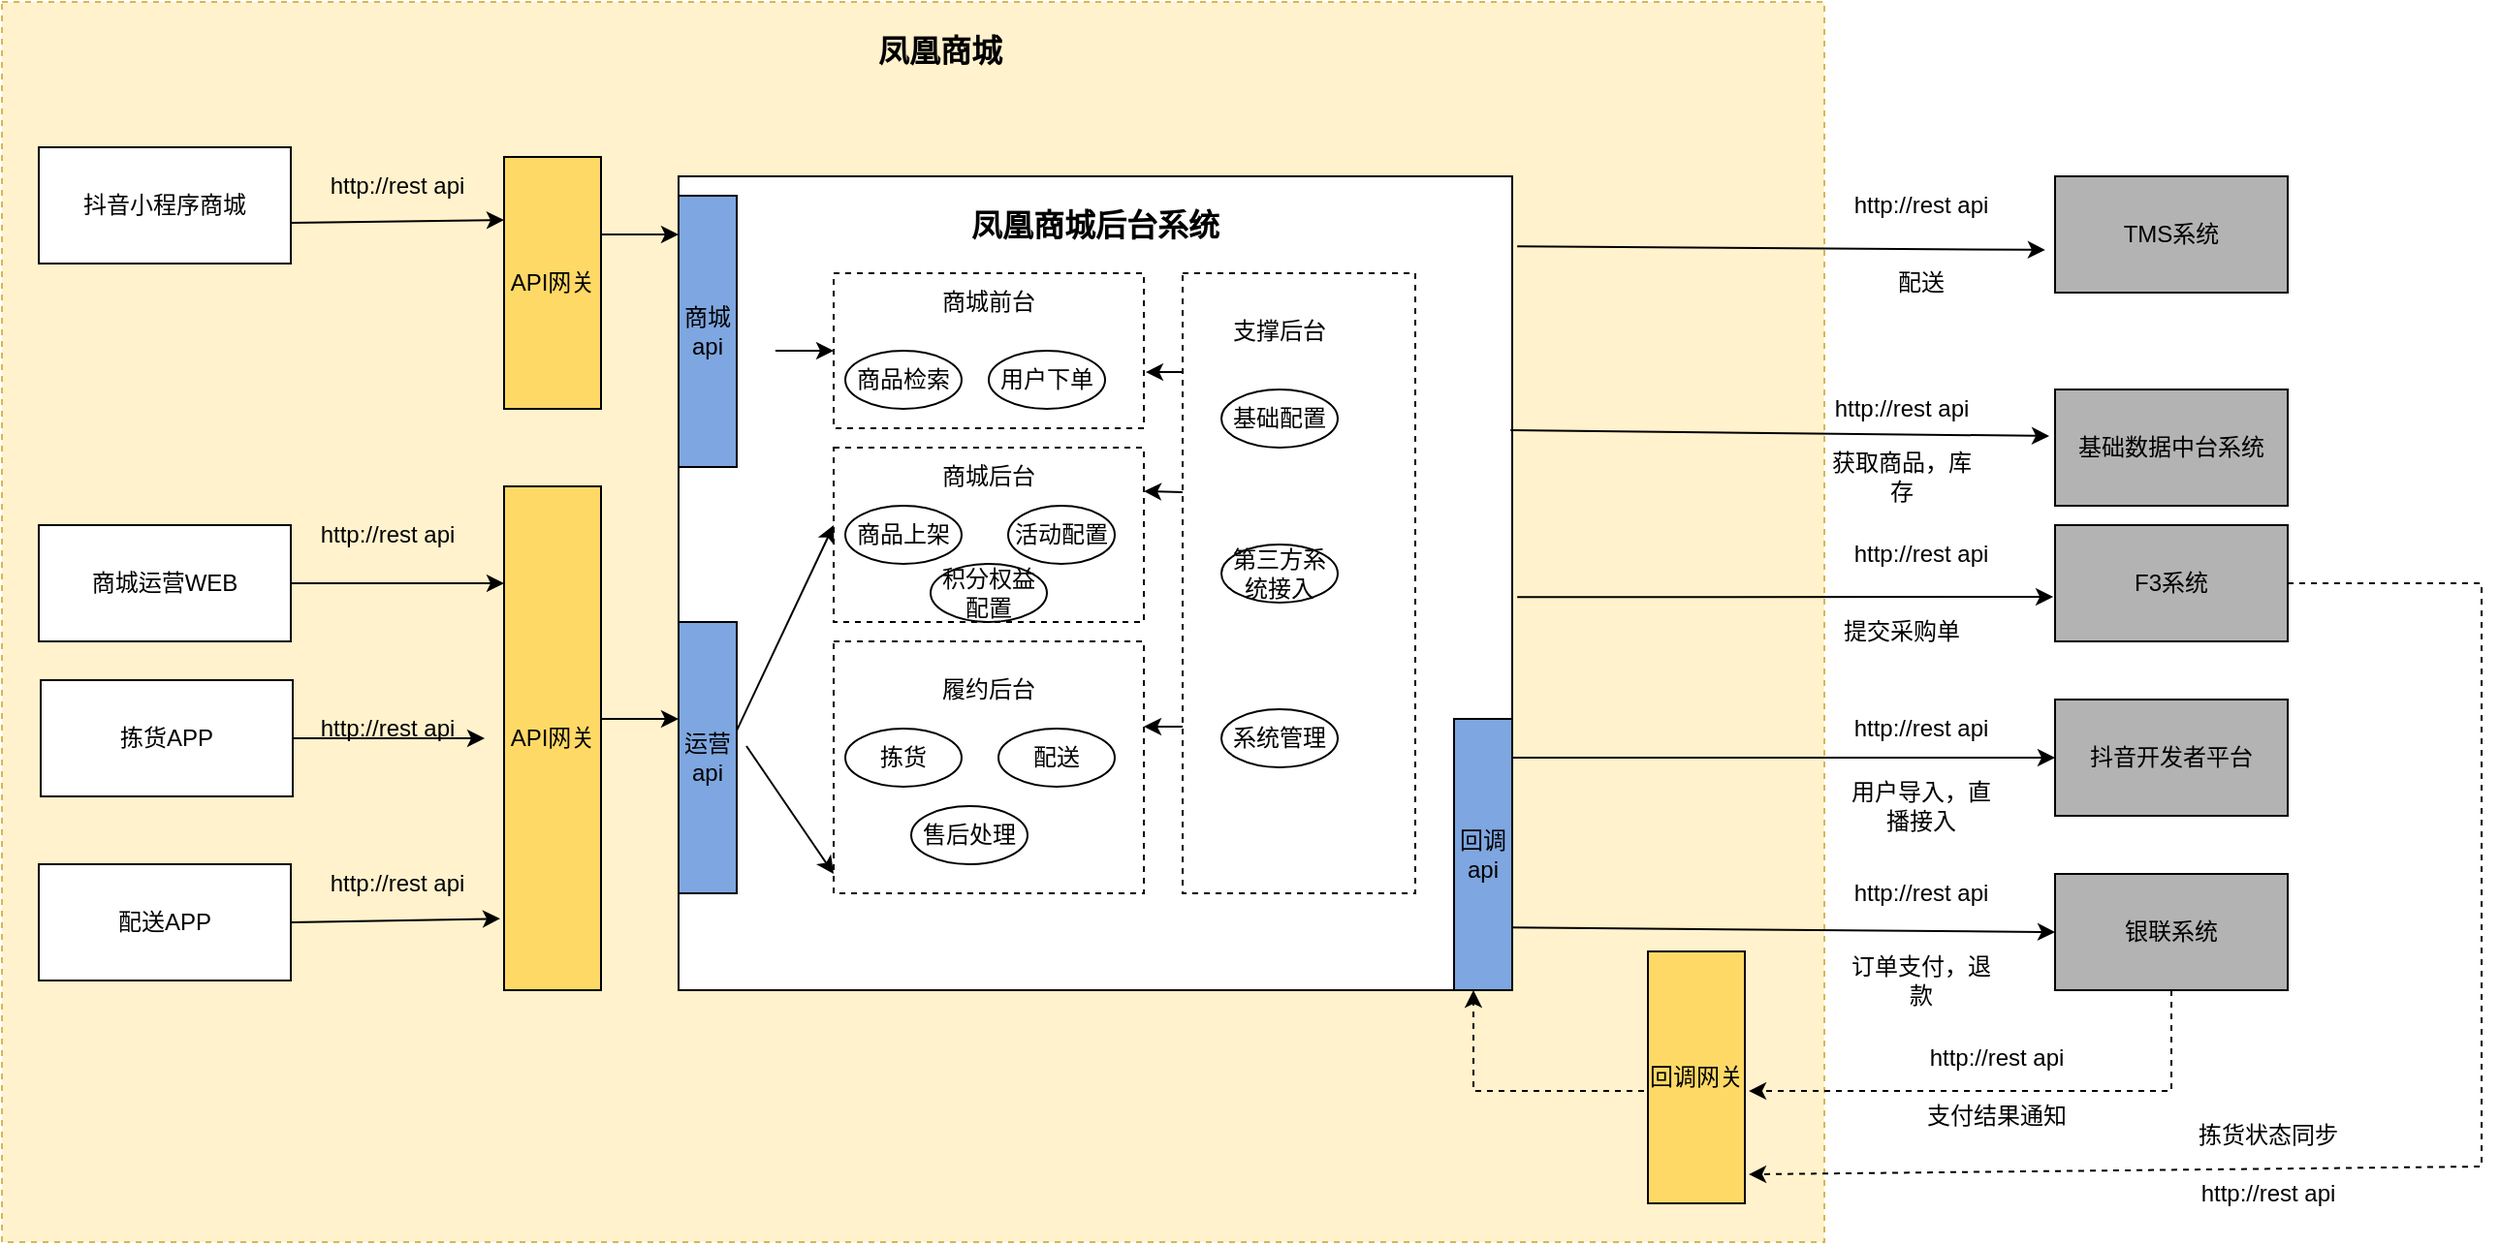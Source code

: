 <mxfile version="21.6.2" type="github">
  <diagram name="第 1 页" id="n1kHVQZ1q88pi1r-fSgN">
    <mxGraphModel dx="2261" dy="708" grid="1" gridSize="10" guides="1" tooltips="1" connect="1" arrows="1" fold="1" page="1" pageScale="1" pageWidth="827" pageHeight="1169" math="0" shadow="0">
      <root>
        <mxCell id="0" />
        <mxCell id="1" parent="0" />
        <mxCell id="NXXn3tRcf0M2-1tKFlyB-1" value="" style="rounded=0;whiteSpace=wrap;html=1;dashed=1;fillColor=#fff2cc;strokeColor=#d6b656;" parent="1" vertex="1">
          <mxGeometry x="-249" y="80" width="940" height="640" as="geometry" />
        </mxCell>
        <mxCell id="bpdRfm3bWkFXbnOVartd-1" value="" style="rounded=0;whiteSpace=wrap;html=1;" parent="1" vertex="1">
          <mxGeometry x="100" y="170" width="430" height="420" as="geometry" />
        </mxCell>
        <mxCell id="bpdRfm3bWkFXbnOVartd-2" value="TMS系统" style="rounded=0;whiteSpace=wrap;html=1;fillColor=#B3B3B3;" parent="1" vertex="1">
          <mxGeometry x="810" y="170" width="120" height="60" as="geometry" />
        </mxCell>
        <mxCell id="bpdRfm3bWkFXbnOVartd-3" value="基础数据中台系统" style="rounded=0;whiteSpace=wrap;html=1;fillColor=#B3B3B3;" parent="1" vertex="1">
          <mxGeometry x="810" y="280" width="120" height="60" as="geometry" />
        </mxCell>
        <mxCell id="bpdRfm3bWkFXbnOVartd-4" value="F3系统" style="rounded=0;whiteSpace=wrap;html=1;fillColor=#B3B3B3;" parent="1" vertex="1">
          <mxGeometry x="810" y="350" width="120" height="60" as="geometry" />
        </mxCell>
        <mxCell id="bpdRfm3bWkFXbnOVartd-5" value="抖音开发者平台" style="rounded=0;whiteSpace=wrap;html=1;fillColor=#B3B3B3;" parent="1" vertex="1">
          <mxGeometry x="810" y="440" width="120" height="60" as="geometry" />
        </mxCell>
        <mxCell id="bpdRfm3bWkFXbnOVartd-6" value="抖音小程序商城" style="rounded=0;whiteSpace=wrap;html=1;" parent="1" vertex="1">
          <mxGeometry x="-230" y="155" width="130" height="60" as="geometry" />
        </mxCell>
        <mxCell id="bpdRfm3bWkFXbnOVartd-7" value="商城运营WEB" style="rounded=0;whiteSpace=wrap;html=1;" parent="1" vertex="1">
          <mxGeometry x="-230" y="350" width="130" height="60" as="geometry" />
        </mxCell>
        <mxCell id="bpdRfm3bWkFXbnOVartd-8" value="拣货APP" style="rounded=0;whiteSpace=wrap;html=1;" parent="1" vertex="1">
          <mxGeometry x="-229" y="430" width="130" height="60" as="geometry" />
        </mxCell>
        <mxCell id="bpdRfm3bWkFXbnOVartd-9" value="配送APP" style="rounded=0;whiteSpace=wrap;html=1;" parent="1" vertex="1">
          <mxGeometry x="-230" y="525" width="130" height="60" as="geometry" />
        </mxCell>
        <mxCell id="bpdRfm3bWkFXbnOVartd-12" value="API网关" style="rounded=0;whiteSpace=wrap;html=1;fillColor=#FFD966;" parent="1" vertex="1">
          <mxGeometry x="10" y="160" width="50" height="130" as="geometry" />
        </mxCell>
        <mxCell id="bpdRfm3bWkFXbnOVartd-14" value="&lt;span style=&quot;font-weight: normal;&quot;&gt;API网关&lt;/span&gt;" style="rounded=0;whiteSpace=wrap;html=1;fontStyle=1;fillColor=#FFD966;" parent="1" vertex="1">
          <mxGeometry x="10" y="330" width="50" height="260" as="geometry" />
        </mxCell>
        <mxCell id="bpdRfm3bWkFXbnOVartd-16" value="" style="rounded=0;whiteSpace=wrap;html=1;dashed=1;" parent="1" vertex="1">
          <mxGeometry x="360" y="220" width="120" height="320" as="geometry" />
        </mxCell>
        <mxCell id="bpdRfm3bWkFXbnOVartd-21" value="" style="rounded=0;whiteSpace=wrap;html=1;dashed=1;" parent="1" vertex="1">
          <mxGeometry x="180" y="220" width="160" height="80" as="geometry" />
        </mxCell>
        <mxCell id="bpdRfm3bWkFXbnOVartd-22" value="" style="rounded=0;whiteSpace=wrap;html=1;dashed=1;" parent="1" vertex="1">
          <mxGeometry x="180" y="310" width="160" height="90" as="geometry" />
        </mxCell>
        <mxCell id="bpdRfm3bWkFXbnOVartd-24" value="&lt;b&gt;&lt;font style=&quot;font-size: 16px;&quot;&gt;凤凰商城后台系统&lt;/font&gt;&lt;/b&gt;" style="text;html=1;strokeColor=none;fillColor=none;align=center;verticalAlign=middle;whiteSpace=wrap;rounded=0;" parent="1" vertex="1">
          <mxGeometry x="240" y="180" width="150" height="30" as="geometry" />
        </mxCell>
        <mxCell id="bpdRfm3bWkFXbnOVartd-25" value="" style="endArrow=classic;html=1;rounded=0;exitX=1;exitY=0.5;exitDx=0;exitDy=0;" parent="1" source="bpdRfm3bWkFXbnOVartd-7" edge="1">
          <mxGeometry width="50" height="50" relative="1" as="geometry">
            <mxPoint x="-30" y="200" as="sourcePoint" />
            <mxPoint x="10" y="380" as="targetPoint" />
          </mxGeometry>
        </mxCell>
        <mxCell id="bpdRfm3bWkFXbnOVartd-26" value="" style="endArrow=classic;html=1;rounded=0;" parent="1" edge="1">
          <mxGeometry width="50" height="50" relative="1" as="geometry">
            <mxPoint x="60" y="200" as="sourcePoint" />
            <mxPoint x="100" y="200" as="targetPoint" />
          </mxGeometry>
        </mxCell>
        <mxCell id="bpdRfm3bWkFXbnOVartd-27" value="" style="endArrow=classic;html=1;rounded=0;exitX=1;exitY=0.65;exitDx=0;exitDy=0;exitPerimeter=0;entryX=0;entryY=0.25;entryDx=0;entryDy=0;" parent="1" source="bpdRfm3bWkFXbnOVartd-6" edge="1" target="bpdRfm3bWkFXbnOVartd-12">
          <mxGeometry width="50" height="50" relative="1" as="geometry">
            <mxPoint x="-30" y="370" as="sourcePoint" />
            <mxPoint y="370" as="targetPoint" />
          </mxGeometry>
        </mxCell>
        <mxCell id="bpdRfm3bWkFXbnOVartd-29" value="" style="endArrow=classic;html=1;rounded=0;exitX=1;exitY=0.5;exitDx=0;exitDy=0;" parent="1" source="bpdRfm3bWkFXbnOVartd-8" edge="1">
          <mxGeometry width="50" height="50" relative="1" as="geometry">
            <mxPoint x="-20" y="380" as="sourcePoint" />
            <mxPoint y="460" as="targetPoint" />
          </mxGeometry>
        </mxCell>
        <mxCell id="bpdRfm3bWkFXbnOVartd-30" value="" style="endArrow=classic;html=1;rounded=0;entryX=-0.04;entryY=0.858;entryDx=0;entryDy=0;entryPerimeter=0;exitX=1;exitY=0.5;exitDx=0;exitDy=0;" parent="1" source="bpdRfm3bWkFXbnOVartd-9" target="bpdRfm3bWkFXbnOVartd-14" edge="1">
          <mxGeometry width="50" height="50" relative="1" as="geometry">
            <mxPoint x="-20" y="380" as="sourcePoint" />
            <mxPoint x="10" y="380" as="targetPoint" />
          </mxGeometry>
        </mxCell>
        <mxCell id="bpdRfm3bWkFXbnOVartd-31" value="" style="endArrow=classic;html=1;rounded=0;" parent="1" edge="1">
          <mxGeometry width="50" height="50" relative="1" as="geometry">
            <mxPoint x="60" y="450" as="sourcePoint" />
            <mxPoint x="100" y="450" as="targetPoint" />
          </mxGeometry>
        </mxCell>
        <mxCell id="bpdRfm3bWkFXbnOVartd-32" value="" style="endArrow=classic;html=1;rounded=0;entryX=-0.042;entryY=0.633;entryDx=0;entryDy=0;entryPerimeter=0;exitX=1.006;exitY=0.086;exitDx=0;exitDy=0;exitPerimeter=0;" parent="1" target="bpdRfm3bWkFXbnOVartd-2" edge="1" source="bpdRfm3bWkFXbnOVartd-1">
          <mxGeometry width="50" height="50" relative="1" as="geometry">
            <mxPoint x="650" y="210" as="sourcePoint" />
            <mxPoint x="700" y="210" as="targetPoint" />
          </mxGeometry>
        </mxCell>
        <mxCell id="bpdRfm3bWkFXbnOVartd-33" value="银联系统" style="rounded=0;whiteSpace=wrap;html=1;fillColor=#B3B3B3;" parent="1" vertex="1">
          <mxGeometry x="810" y="530" width="120" height="60" as="geometry" />
        </mxCell>
        <mxCell id="bpdRfm3bWkFXbnOVartd-35" value="" style="endArrow=classic;html=1;rounded=0;entryX=-0.025;entryY=0.4;entryDx=0;entryDy=0;entryPerimeter=0;exitX=0.998;exitY=0.312;exitDx=0;exitDy=0;exitPerimeter=0;" parent="1" source="bpdRfm3bWkFXbnOVartd-1" target="bpdRfm3bWkFXbnOVartd-3" edge="1">
          <mxGeometry width="50" height="50" relative="1" as="geometry">
            <mxPoint x="660" y="220" as="sourcePoint" />
            <mxPoint x="700" y="283" as="targetPoint" />
          </mxGeometry>
        </mxCell>
        <mxCell id="bpdRfm3bWkFXbnOVartd-36" value="" style="endArrow=classic;html=1;rounded=0;exitX=1.006;exitY=0.517;exitDx=0;exitDy=0;exitPerimeter=0;entryX=-0.008;entryY=0.617;entryDx=0;entryDy=0;entryPerimeter=0;" parent="1" source="bpdRfm3bWkFXbnOVartd-1" target="bpdRfm3bWkFXbnOVartd-4" edge="1">
          <mxGeometry width="50" height="50" relative="1" as="geometry">
            <mxPoint x="659" y="293" as="sourcePoint" />
            <mxPoint x="710" y="293" as="targetPoint" />
          </mxGeometry>
        </mxCell>
        <mxCell id="bpdRfm3bWkFXbnOVartd-37" value="" style="endArrow=classic;html=1;rounded=0;entryX=0;entryY=0.5;entryDx=0;entryDy=0;" parent="1" target="bpdRfm3bWkFXbnOVartd-5" edge="1">
          <mxGeometry width="50" height="50" relative="1" as="geometry">
            <mxPoint x="530" y="470" as="sourcePoint" />
            <mxPoint x="700" y="420" as="targetPoint" />
          </mxGeometry>
        </mxCell>
        <mxCell id="bpdRfm3bWkFXbnOVartd-38" value="" style="endArrow=classic;html=1;rounded=0;entryX=0;entryY=0.5;entryDx=0;entryDy=0;exitX=0.999;exitY=0.923;exitDx=0;exitDy=0;exitPerimeter=0;" parent="1" target="bpdRfm3bWkFXbnOVartd-33" edge="1" source="bpdRfm3bWkFXbnOVartd-1">
          <mxGeometry width="50" height="50" relative="1" as="geometry">
            <mxPoint x="650" y="560" as="sourcePoint" />
            <mxPoint x="700" y="510" as="targetPoint" />
          </mxGeometry>
        </mxCell>
        <mxCell id="bpdRfm3bWkFXbnOVartd-39" value="http://rest api" style="text;html=1;strokeColor=none;fillColor=none;align=center;verticalAlign=middle;whiteSpace=wrap;rounded=0;" parent="1" vertex="1">
          <mxGeometry x="-85" y="160" width="80" height="30" as="geometry" />
        </mxCell>
        <mxCell id="bpdRfm3bWkFXbnOVartd-40" value="http://rest api" style="text;html=1;strokeColor=none;fillColor=none;align=center;verticalAlign=middle;whiteSpace=wrap;rounded=0;" parent="1" vertex="1">
          <mxGeometry x="-90" y="340" width="80" height="30" as="geometry" />
        </mxCell>
        <mxCell id="bpdRfm3bWkFXbnOVartd-41" value="http://rest api" style="text;html=1;strokeColor=none;fillColor=none;align=center;verticalAlign=middle;whiteSpace=wrap;rounded=0;" parent="1" vertex="1">
          <mxGeometry x="-90" y="440" width="80" height="30" as="geometry" />
        </mxCell>
        <mxCell id="bpdRfm3bWkFXbnOVartd-42" value="http://rest api" style="text;html=1;strokeColor=none;fillColor=none;align=center;verticalAlign=middle;whiteSpace=wrap;rounded=0;" parent="1" vertex="1">
          <mxGeometry x="-85" y="520" width="80" height="30" as="geometry" />
        </mxCell>
        <mxCell id="bpdRfm3bWkFXbnOVartd-43" value="http://rest api" style="text;html=1;strokeColor=none;fillColor=none;align=center;verticalAlign=middle;whiteSpace=wrap;rounded=0;" parent="1" vertex="1">
          <mxGeometry x="701" y="170" width="80" height="30" as="geometry" />
        </mxCell>
        <mxCell id="bpdRfm3bWkFXbnOVartd-44" value="http://rest api" style="text;html=1;strokeColor=none;fillColor=none;align=center;verticalAlign=middle;whiteSpace=wrap;rounded=0;" parent="1" vertex="1">
          <mxGeometry x="691" y="275" width="80" height="30" as="geometry" />
        </mxCell>
        <mxCell id="bpdRfm3bWkFXbnOVartd-45" value="获取商品，库存" style="text;html=1;strokeColor=none;fillColor=none;align=center;verticalAlign=middle;whiteSpace=wrap;rounded=0;" parent="1" vertex="1">
          <mxGeometry x="691" y="310" width="80" height="30" as="geometry" />
        </mxCell>
        <mxCell id="bpdRfm3bWkFXbnOVartd-46" value="配送" style="text;html=1;strokeColor=none;fillColor=none;align=center;verticalAlign=middle;whiteSpace=wrap;rounded=0;" parent="1" vertex="1">
          <mxGeometry x="711" y="210" width="60" height="30" as="geometry" />
        </mxCell>
        <mxCell id="bpdRfm3bWkFXbnOVartd-48" value="提交采购单" style="text;html=1;strokeColor=none;fillColor=none;align=center;verticalAlign=middle;whiteSpace=wrap;rounded=0;" parent="1" vertex="1">
          <mxGeometry x="691" y="390" width="80" height="30" as="geometry" />
        </mxCell>
        <mxCell id="bpdRfm3bWkFXbnOVartd-49" value="用户导入，直播接入" style="text;html=1;strokeColor=none;fillColor=none;align=center;verticalAlign=middle;whiteSpace=wrap;rounded=0;" parent="1" vertex="1">
          <mxGeometry x="701" y="480" width="80" height="30" as="geometry" />
        </mxCell>
        <mxCell id="bpdRfm3bWkFXbnOVartd-50" value="订单支付，退款" style="text;html=1;strokeColor=none;fillColor=none;align=center;verticalAlign=middle;whiteSpace=wrap;rounded=0;" parent="1" vertex="1">
          <mxGeometry x="701" y="570" width="80" height="30" as="geometry" />
        </mxCell>
        <mxCell id="bpdRfm3bWkFXbnOVartd-51" value="http://rest api" style="text;html=1;strokeColor=none;fillColor=none;align=center;verticalAlign=middle;whiteSpace=wrap;rounded=0;" parent="1" vertex="1">
          <mxGeometry x="701" y="440" width="80" height="30" as="geometry" />
        </mxCell>
        <mxCell id="bpdRfm3bWkFXbnOVartd-52" value="http://rest api" style="text;html=1;strokeColor=none;fillColor=none;align=center;verticalAlign=middle;whiteSpace=wrap;rounded=0;" parent="1" vertex="1">
          <mxGeometry x="701" y="350" width="80" height="30" as="geometry" />
        </mxCell>
        <mxCell id="bpdRfm3bWkFXbnOVartd-53" value="http://rest api" style="text;html=1;strokeColor=none;fillColor=none;align=center;verticalAlign=middle;whiteSpace=wrap;rounded=0;" parent="1" vertex="1">
          <mxGeometry x="701" y="525" width="80" height="30" as="geometry" />
        </mxCell>
        <mxCell id="E-hgZjpFLZdO0XS5hYdN-1" value="回调网关" style="rounded=0;whiteSpace=wrap;html=1;fillColor=#FFD966;" vertex="1" parent="1">
          <mxGeometry x="600" y="570" width="50" height="130" as="geometry" />
        </mxCell>
        <mxCell id="E-hgZjpFLZdO0XS5hYdN-2" value="" style="endArrow=classic;html=1;rounded=0;exitX=0.5;exitY=1;exitDx=0;exitDy=0;entryX=1.04;entryY=0.554;entryDx=0;entryDy=0;dashed=1;entryPerimeter=0;" edge="1" parent="1" source="bpdRfm3bWkFXbnOVartd-33" target="E-hgZjpFLZdO0XS5hYdN-1">
          <mxGeometry width="50" height="50" relative="1" as="geometry">
            <mxPoint x="930" y="700" as="sourcePoint" />
            <mxPoint x="980" y="650" as="targetPoint" />
            <Array as="points">
              <mxPoint x="870" y="642" />
            </Array>
          </mxGeometry>
        </mxCell>
        <mxCell id="E-hgZjpFLZdO0XS5hYdN-3" value="" style="endArrow=classic;html=1;rounded=0;dashed=1;exitX=-0.04;exitY=0.554;exitDx=0;exitDy=0;exitPerimeter=0;entryX=0.333;entryY=1;entryDx=0;entryDy=0;entryPerimeter=0;" edge="1" parent="1" source="E-hgZjpFLZdO0XS5hYdN-1" target="E-hgZjpFLZdO0XS5hYdN-54">
          <mxGeometry width="50" height="50" relative="1" as="geometry">
            <mxPoint x="730" y="700" as="sourcePoint" />
            <mxPoint x="520" y="590" as="targetPoint" />
            <Array as="points">
              <mxPoint x="510" y="642" />
            </Array>
          </mxGeometry>
        </mxCell>
        <mxCell id="E-hgZjpFLZdO0XS5hYdN-5" value="商城api" style="rounded=0;whiteSpace=wrap;html=1;fillColor=#7EA6E0;" vertex="1" parent="1">
          <mxGeometry x="100" y="180" width="30" height="140" as="geometry" />
        </mxCell>
        <mxCell id="E-hgZjpFLZdO0XS5hYdN-6" value="运营api" style="rounded=0;whiteSpace=wrap;html=1;fillColor=#7EA6E0;" vertex="1" parent="1">
          <mxGeometry x="100" y="400" width="30" height="140" as="geometry" />
        </mxCell>
        <mxCell id="E-hgZjpFLZdO0XS5hYdN-12" value="" style="endArrow=classic;html=1;rounded=0;dashed=1;entryX=1.04;entryY=0.885;entryDx=0;entryDy=0;entryPerimeter=0;" edge="1" parent="1" target="E-hgZjpFLZdO0XS5hYdN-1">
          <mxGeometry width="50" height="50" relative="1" as="geometry">
            <mxPoint x="930" y="380" as="sourcePoint" />
            <mxPoint x="650" y="680" as="targetPoint" />
            <Array as="points">
              <mxPoint x="1030" y="380" />
              <mxPoint x="1030" y="681" />
            </Array>
          </mxGeometry>
        </mxCell>
        <mxCell id="E-hgZjpFLZdO0XS5hYdN-21" value="&lt;b&gt;&lt;font style=&quot;font-size: 16px;&quot;&gt;凤凰商城&lt;/font&gt;&lt;/b&gt;" style="text;html=1;strokeColor=none;fillColor=none;align=center;verticalAlign=middle;whiteSpace=wrap;rounded=0;" vertex="1" parent="1">
          <mxGeometry x="160" y="90" width="150" height="30" as="geometry" />
        </mxCell>
        <mxCell id="E-hgZjpFLZdO0XS5hYdN-22" value="" style="endArrow=classic;html=1;rounded=0;entryX=0;entryY=0.5;entryDx=0;entryDy=0;" edge="1" parent="1" target="bpdRfm3bWkFXbnOVartd-21">
          <mxGeometry width="50" height="50" relative="1" as="geometry">
            <mxPoint x="150" y="260" as="sourcePoint" />
            <mxPoint x="200" y="210" as="targetPoint" />
          </mxGeometry>
        </mxCell>
        <mxCell id="E-hgZjpFLZdO0XS5hYdN-23" value="" style="endArrow=classic;html=1;rounded=0;exitX=1;exitY=0.4;exitDx=0;exitDy=0;exitPerimeter=0;" edge="1" parent="1" source="E-hgZjpFLZdO0XS5hYdN-6">
          <mxGeometry width="50" height="50" relative="1" as="geometry">
            <mxPoint x="130" y="400" as="sourcePoint" />
            <mxPoint x="180" y="350" as="targetPoint" />
          </mxGeometry>
        </mxCell>
        <mxCell id="E-hgZjpFLZdO0XS5hYdN-25" value="" style="endArrow=classic;html=1;rounded=0;entryX=0;entryY=0.5;entryDx=0;entryDy=0;exitX=1.167;exitY=0.457;exitDx=0;exitDy=0;exitPerimeter=0;" edge="1" parent="1" source="E-hgZjpFLZdO0XS5hYdN-6">
          <mxGeometry width="50" height="50" relative="1" as="geometry">
            <mxPoint x="180" y="470" as="sourcePoint" />
            <mxPoint x="180" y="530" as="targetPoint" />
          </mxGeometry>
        </mxCell>
        <mxCell id="E-hgZjpFLZdO0XS5hYdN-29" value="" style="rounded=0;whiteSpace=wrap;html=1;dashed=1;" vertex="1" parent="1">
          <mxGeometry x="180" y="410" width="160" height="130" as="geometry" />
        </mxCell>
        <mxCell id="E-hgZjpFLZdO0XS5hYdN-30" value="拣货" style="ellipse;whiteSpace=wrap;html=1;" vertex="1" parent="1">
          <mxGeometry x="186" y="455" width="60" height="30" as="geometry" />
        </mxCell>
        <mxCell id="E-hgZjpFLZdO0XS5hYdN-31" value="配送" style="ellipse;whiteSpace=wrap;html=1;" vertex="1" parent="1">
          <mxGeometry x="265" y="455" width="60" height="30" as="geometry" />
        </mxCell>
        <mxCell id="E-hgZjpFLZdO0XS5hYdN-32" value="售后处理" style="ellipse;whiteSpace=wrap;html=1;" vertex="1" parent="1">
          <mxGeometry x="220" y="495" width="60" height="30" as="geometry" />
        </mxCell>
        <mxCell id="E-hgZjpFLZdO0XS5hYdN-34" value="履约后台" style="text;html=1;strokeColor=none;fillColor=none;align=center;verticalAlign=middle;whiteSpace=wrap;rounded=0;" vertex="1" parent="1">
          <mxGeometry x="230" y="420" width="60" height="30" as="geometry" />
        </mxCell>
        <mxCell id="E-hgZjpFLZdO0XS5hYdN-35" value="商城后台" style="text;html=1;strokeColor=none;fillColor=none;align=center;verticalAlign=middle;whiteSpace=wrap;rounded=0;" vertex="1" parent="1">
          <mxGeometry x="230" y="310" width="60" height="30" as="geometry" />
        </mxCell>
        <mxCell id="E-hgZjpFLZdO0XS5hYdN-36" value="商品上架" style="ellipse;whiteSpace=wrap;html=1;" vertex="1" parent="1">
          <mxGeometry x="186" y="340" width="60" height="30" as="geometry" />
        </mxCell>
        <mxCell id="E-hgZjpFLZdO0XS5hYdN-37" value="活动配置" style="ellipse;whiteSpace=wrap;html=1;" vertex="1" parent="1">
          <mxGeometry x="270" y="340" width="55" height="30" as="geometry" />
        </mxCell>
        <mxCell id="E-hgZjpFLZdO0XS5hYdN-38" value="积分权益配置" style="ellipse;whiteSpace=wrap;html=1;" vertex="1" parent="1">
          <mxGeometry x="230" y="370" width="60" height="30" as="geometry" />
        </mxCell>
        <mxCell id="E-hgZjpFLZdO0XS5hYdN-40" value="商城前台" style="text;html=1;strokeColor=none;fillColor=none;align=center;verticalAlign=middle;whiteSpace=wrap;rounded=0;" vertex="1" parent="1">
          <mxGeometry x="230" y="220" width="60" height="30" as="geometry" />
        </mxCell>
        <mxCell id="E-hgZjpFLZdO0XS5hYdN-41" value="商品检索" style="ellipse;whiteSpace=wrap;html=1;" vertex="1" parent="1">
          <mxGeometry x="186" y="260" width="60" height="30" as="geometry" />
        </mxCell>
        <mxCell id="E-hgZjpFLZdO0XS5hYdN-42" value="用户下单" style="ellipse;whiteSpace=wrap;html=1;" vertex="1" parent="1">
          <mxGeometry x="260" y="260" width="60" height="30" as="geometry" />
        </mxCell>
        <mxCell id="E-hgZjpFLZdO0XS5hYdN-43" value="支撑后台" style="text;html=1;strokeColor=none;fillColor=none;align=center;verticalAlign=middle;whiteSpace=wrap;rounded=0;" vertex="1" parent="1">
          <mxGeometry x="380" y="235" width="60" height="30" as="geometry" />
        </mxCell>
        <mxCell id="E-hgZjpFLZdO0XS5hYdN-44" value="基础配置" style="ellipse;whiteSpace=wrap;html=1;" vertex="1" parent="1">
          <mxGeometry x="380" y="280" width="60" height="30" as="geometry" />
        </mxCell>
        <mxCell id="E-hgZjpFLZdO0XS5hYdN-45" value="第三方系统接入" style="ellipse;whiteSpace=wrap;html=1;" vertex="1" parent="1">
          <mxGeometry x="380" y="360" width="60" height="30" as="geometry" />
        </mxCell>
        <mxCell id="E-hgZjpFLZdO0XS5hYdN-46" value="系统管理" style="ellipse;whiteSpace=wrap;html=1;" vertex="1" parent="1">
          <mxGeometry x="380" y="445" width="60" height="30" as="geometry" />
        </mxCell>
        <mxCell id="E-hgZjpFLZdO0XS5hYdN-49" value="支付结果通知" style="text;html=1;strokeColor=none;fillColor=none;align=center;verticalAlign=middle;whiteSpace=wrap;rounded=0;" vertex="1" parent="1">
          <mxGeometry x="740" y="640" width="80" height="30" as="geometry" />
        </mxCell>
        <mxCell id="E-hgZjpFLZdO0XS5hYdN-51" value="拣货状态同步" style="text;html=1;strokeColor=none;fillColor=none;align=center;verticalAlign=middle;whiteSpace=wrap;rounded=0;" vertex="1" parent="1">
          <mxGeometry x="880" y="650" width="80" height="30" as="geometry" />
        </mxCell>
        <mxCell id="E-hgZjpFLZdO0XS5hYdN-52" value="http://rest api" style="text;html=1;strokeColor=none;fillColor=none;align=center;verticalAlign=middle;whiteSpace=wrap;rounded=0;" vertex="1" parent="1">
          <mxGeometry x="880" y="680" width="80" height="30" as="geometry" />
        </mxCell>
        <mxCell id="E-hgZjpFLZdO0XS5hYdN-53" value="http://rest api" style="text;html=1;strokeColor=none;fillColor=none;align=center;verticalAlign=middle;whiteSpace=wrap;rounded=0;" vertex="1" parent="1">
          <mxGeometry x="740" y="610" width="80" height="30" as="geometry" />
        </mxCell>
        <mxCell id="E-hgZjpFLZdO0XS5hYdN-54" value="回调api" style="rounded=0;whiteSpace=wrap;html=1;fillColor=#7EA6E0;" vertex="1" parent="1">
          <mxGeometry x="500" y="450" width="30" height="140" as="geometry" />
        </mxCell>
        <mxCell id="E-hgZjpFLZdO0XS5hYdN-55" value="" style="endArrow=classic;html=1;rounded=0;entryX=1;entryY=0.25;entryDx=0;entryDy=0;exitX=0;exitY=0.353;exitDx=0;exitDy=0;exitPerimeter=0;" edge="1" parent="1" source="bpdRfm3bWkFXbnOVartd-16" target="bpdRfm3bWkFXbnOVartd-22">
          <mxGeometry width="50" height="50" relative="1" as="geometry">
            <mxPoint x="320" y="380" as="sourcePoint" />
            <mxPoint x="370" y="330" as="targetPoint" />
          </mxGeometry>
        </mxCell>
        <mxCell id="E-hgZjpFLZdO0XS5hYdN-56" value="" style="endArrow=classic;html=1;rounded=0;" edge="1" parent="1">
          <mxGeometry width="50" height="50" relative="1" as="geometry">
            <mxPoint x="360" y="454" as="sourcePoint" />
            <mxPoint x="340" y="454" as="targetPoint" />
          </mxGeometry>
        </mxCell>
        <mxCell id="E-hgZjpFLZdO0XS5hYdN-58" value="" style="endArrow=classic;html=1;rounded=0;entryX=1.006;entryY=0.638;entryDx=0;entryDy=0;entryPerimeter=0;" edge="1" parent="1" target="bpdRfm3bWkFXbnOVartd-21">
          <mxGeometry width="50" height="50" relative="1" as="geometry">
            <mxPoint x="360" y="271" as="sourcePoint" />
            <mxPoint x="350" y="343" as="targetPoint" />
          </mxGeometry>
        </mxCell>
      </root>
    </mxGraphModel>
  </diagram>
</mxfile>
